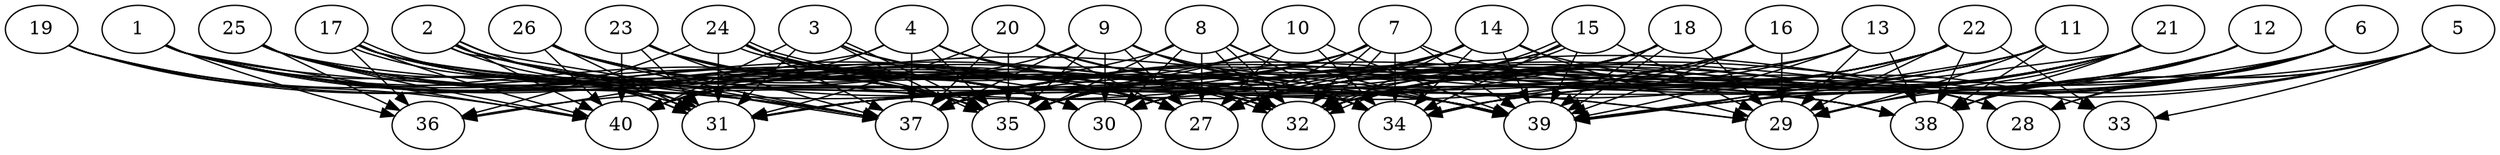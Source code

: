 // DAG automatically generated by daggen at Thu Oct  3 14:06:50 2019
// ./daggen --dot -n 40 --ccr 0.4 --fat 0.9 --regular 0.9 --density 0.9 --mindata 5242880 --maxdata 52428800 
digraph G {
  1 [size="74992640", alpha="0.14", expect_size="29997056"] 
  1 -> 27 [size ="29997056"]
  1 -> 30 [size ="29997056"]
  1 -> 31 [size ="29997056"]
  1 -> 32 [size ="29997056"]
  1 -> 35 [size ="29997056"]
  1 -> 36 [size ="29997056"]
  1 -> 37 [size ="29997056"]
  1 -> 39 [size ="29997056"]
  1 -> 40 [size ="29997056"]
  2 [size="33538560", alpha="0.11", expect_size="13415424"] 
  2 -> 27 [size ="13415424"]
  2 -> 31 [size ="13415424"]
  2 -> 31 [size ="13415424"]
  2 -> 34 [size ="13415424"]
  2 -> 35 [size ="13415424"]
  2 -> 37 [size ="13415424"]
  2 -> 37 [size ="13415424"]
  2 -> 39 [size ="13415424"]
  2 -> 40 [size ="13415424"]
  3 [size="91576320", alpha="0.10", expect_size="36630528"] 
  3 -> 31 [size ="36630528"]
  3 -> 32 [size ="36630528"]
  3 -> 34 [size ="36630528"]
  3 -> 35 [size ="36630528"]
  3 -> 35 [size ="36630528"]
  3 -> 38 [size ="36630528"]
  3 -> 40 [size ="36630528"]
  4 [size="119155200", alpha="0.10", expect_size="47662080"] 
  4 -> 29 [size ="47662080"]
  4 -> 32 [size ="47662080"]
  4 -> 34 [size ="47662080"]
  4 -> 35 [size ="47662080"]
  4 -> 36 [size ="47662080"]
  4 -> 37 [size ="47662080"]
  4 -> 38 [size ="47662080"]
  4 -> 40 [size ="47662080"]
  5 [size="104816640", alpha="0.18", expect_size="41926656"] 
  5 -> 28 [size ="41926656"]
  5 -> 32 [size ="41926656"]
  5 -> 33 [size ="41926656"]
  5 -> 34 [size ="41926656"]
  5 -> 37 [size ="41926656"]
  5 -> 38 [size ="41926656"]
  6 [size="88220160", alpha="0.18", expect_size="35288064"] 
  6 -> 27 [size ="35288064"]
  6 -> 28 [size ="35288064"]
  6 -> 29 [size ="35288064"]
  6 -> 31 [size ="35288064"]
  6 -> 32 [size ="35288064"]
  6 -> 34 [size ="35288064"]
  6 -> 38 [size ="35288064"]
  6 -> 39 [size ="35288064"]
  7 [size="97116160", alpha="0.03", expect_size="38846464"] 
  7 -> 27 [size ="38846464"]
  7 -> 28 [size ="38846464"]
  7 -> 31 [size ="38846464"]
  7 -> 32 [size ="38846464"]
  7 -> 32 [size ="38846464"]
  7 -> 34 [size ="38846464"]
  7 -> 35 [size ="38846464"]
  7 -> 39 [size ="38846464"]
  7 -> 40 [size ="38846464"]
  8 [size="45478400", alpha="0.05", expect_size="18191360"] 
  8 -> 27 [size ="18191360"]
  8 -> 30 [size ="18191360"]
  8 -> 32 [size ="18191360"]
  8 -> 32 [size ="18191360"]
  8 -> 34 [size ="18191360"]
  8 -> 35 [size ="18191360"]
  8 -> 39 [size ="18191360"]
  8 -> 40 [size ="18191360"]
  9 [size="44211200", alpha="0.02", expect_size="17684480"] 
  9 -> 27 [size ="17684480"]
  9 -> 30 [size ="17684480"]
  9 -> 34 [size ="17684480"]
  9 -> 35 [size ="17684480"]
  9 -> 37 [size ="17684480"]
  9 -> 38 [size ="17684480"]
  9 -> 39 [size ="17684480"]
  9 -> 40 [size ="17684480"]
  10 [size="126745600", alpha="0.08", expect_size="50698240"] 
  10 -> 27 [size ="50698240"]
  10 -> 34 [size ="50698240"]
  10 -> 35 [size ="50698240"]
  10 -> 37 [size ="50698240"]
  10 -> 39 [size ="50698240"]
  11 [size="36103680", alpha="0.12", expect_size="14441472"] 
  11 -> 27 [size ="14441472"]
  11 -> 29 [size ="14441472"]
  11 -> 30 [size ="14441472"]
  11 -> 37 [size ="14441472"]
  11 -> 38 [size ="14441472"]
  11 -> 39 [size ="14441472"]
  12 [size="116840960", alpha="0.11", expect_size="46736384"] 
  12 -> 27 [size ="46736384"]
  12 -> 32 [size ="46736384"]
  12 -> 38 [size ="46736384"]
  12 -> 39 [size ="46736384"]
  13 [size="64355840", alpha="0.01", expect_size="25742336"] 
  13 -> 29 [size ="25742336"]
  13 -> 31 [size ="25742336"]
  13 -> 37 [size ="25742336"]
  13 -> 38 [size ="25742336"]
  13 -> 39 [size ="25742336"]
  14 [size="121139200", alpha="0.03", expect_size="48455680"] 
  14 -> 27 [size ="48455680"]
  14 -> 29 [size ="48455680"]
  14 -> 30 [size ="48455680"]
  14 -> 32 [size ="48455680"]
  14 -> 33 [size ="48455680"]
  14 -> 34 [size ="48455680"]
  14 -> 35 [size ="48455680"]
  14 -> 36 [size ="48455680"]
  14 -> 37 [size ="48455680"]
  14 -> 39 [size ="48455680"]
  15 [size="59225600", alpha="0.05", expect_size="23690240"] 
  15 -> 29 [size ="23690240"]
  15 -> 31 [size ="23690240"]
  15 -> 32 [size ="23690240"]
  15 -> 32 [size ="23690240"]
  15 -> 34 [size ="23690240"]
  15 -> 39 [size ="23690240"]
  15 -> 40 [size ="23690240"]
  16 [size="48281600", alpha="0.03", expect_size="19312640"] 
  16 -> 27 [size ="19312640"]
  16 -> 29 [size ="19312640"]
  16 -> 30 [size ="19312640"]
  16 -> 31 [size ="19312640"]
  16 -> 34 [size ="19312640"]
  16 -> 39 [size ="19312640"]
  17 [size="36065280", alpha="0.01", expect_size="14426112"] 
  17 -> 27 [size ="14426112"]
  17 -> 30 [size ="14426112"]
  17 -> 31 [size ="14426112"]
  17 -> 31 [size ="14426112"]
  17 -> 35 [size ="14426112"]
  17 -> 36 [size ="14426112"]
  17 -> 38 [size ="14426112"]
  17 -> 39 [size ="14426112"]
  17 -> 40 [size ="14426112"]
  18 [size="55618560", alpha="0.01", expect_size="22247424"] 
  18 -> 27 [size ="22247424"]
  18 -> 29 [size ="22247424"]
  18 -> 30 [size ="22247424"]
  18 -> 31 [size ="22247424"]
  18 -> 32 [size ="22247424"]
  18 -> 35 [size ="22247424"]
  18 -> 39 [size ="22247424"]
  18 -> 39 [size ="22247424"]
  19 [size="86824960", alpha="0.09", expect_size="34729984"] 
  19 -> 27 [size ="34729984"]
  19 -> 35 [size ="34729984"]
  19 -> 37 [size ="34729984"]
  19 -> 40 [size ="34729984"]
  20 [size="96440320", alpha="0.13", expect_size="38576128"] 
  20 -> 27 [size ="38576128"]
  20 -> 29 [size ="38576128"]
  20 -> 31 [size ="38576128"]
  20 -> 34 [size ="38576128"]
  20 -> 35 [size ="38576128"]
  20 -> 37 [size ="38576128"]
  21 [size="25894400", alpha="0.06", expect_size="10357760"] 
  21 -> 27 [size ="10357760"]
  21 -> 29 [size ="10357760"]
  21 -> 30 [size ="10357760"]
  21 -> 32 [size ="10357760"]
  21 -> 34 [size ="10357760"]
  21 -> 35 [size ="10357760"]
  21 -> 38 [size ="10357760"]
  21 -> 39 [size ="10357760"]
  22 [size="98158080", alpha="0.04", expect_size="39263232"] 
  22 -> 27 [size ="39263232"]
  22 -> 29 [size ="39263232"]
  22 -> 30 [size ="39263232"]
  22 -> 32 [size ="39263232"]
  22 -> 33 [size ="39263232"]
  22 -> 35 [size ="39263232"]
  22 -> 37 [size ="39263232"]
  22 -> 38 [size ="39263232"]
  22 -> 39 [size ="39263232"]
  22 -> 40 [size ="39263232"]
  23 [size="42437120", alpha="0.14", expect_size="16974848"] 
  23 -> 27 [size ="16974848"]
  23 -> 28 [size ="16974848"]
  23 -> 30 [size ="16974848"]
  23 -> 31 [size ="16974848"]
  23 -> 32 [size ="16974848"]
  23 -> 35 [size ="16974848"]
  23 -> 37 [size ="16974848"]
  23 -> 40 [size ="16974848"]
  24 [size="50977280", alpha="0.03", expect_size="20390912"] 
  24 -> 27 [size ="20390912"]
  24 -> 30 [size ="20390912"]
  24 -> 31 [size ="20390912"]
  24 -> 32 [size ="20390912"]
  24 -> 32 [size ="20390912"]
  24 -> 34 [size ="20390912"]
  24 -> 35 [size ="20390912"]
  24 -> 36 [size ="20390912"]
  24 -> 37 [size ="20390912"]
  25 [size="66803200", alpha="0.07", expect_size="26721280"] 
  25 -> 27 [size ="26721280"]
  25 -> 30 [size ="26721280"]
  25 -> 31 [size ="26721280"]
  25 -> 32 [size ="26721280"]
  25 -> 36 [size ="26721280"]
  25 -> 37 [size ="26721280"]
  25 -> 39 [size ="26721280"]
  25 -> 40 [size ="26721280"]
  26 [size="96632320", alpha="0.04", expect_size="38652928"] 
  26 -> 27 [size ="38652928"]
  26 -> 30 [size ="38652928"]
  26 -> 31 [size ="38652928"]
  26 -> 32 [size ="38652928"]
  26 -> 37 [size ="38652928"]
  26 -> 39 [size ="38652928"]
  26 -> 40 [size ="38652928"]
  27 [size="113635840", alpha="0.15", expect_size="45454336"] 
  28 [size="119349760", alpha="0.11", expect_size="47739904"] 
  29 [size="128010240", alpha="0.13", expect_size="51204096"] 
  30 [size="65722880", alpha="0.14", expect_size="26289152"] 
  31 [size="22691840", alpha="0.19", expect_size="9076736"] 
  32 [size="60805120", alpha="0.01", expect_size="24322048"] 
  33 [size="82531840", alpha="0.13", expect_size="33012736"] 
  34 [size="48378880", alpha="0.02", expect_size="19351552"] 
  35 [size="64391680", alpha="0.20", expect_size="25756672"] 
  36 [size="104322560", alpha="0.03", expect_size="41729024"] 
  37 [size="125317120", alpha="0.10", expect_size="50126848"] 
  38 [size="93419520", alpha="0.05", expect_size="37367808"] 
  39 [size="41003520", alpha="0.12", expect_size="16401408"] 
  40 [size="117140480", alpha="0.13", expect_size="46856192"] 
}

